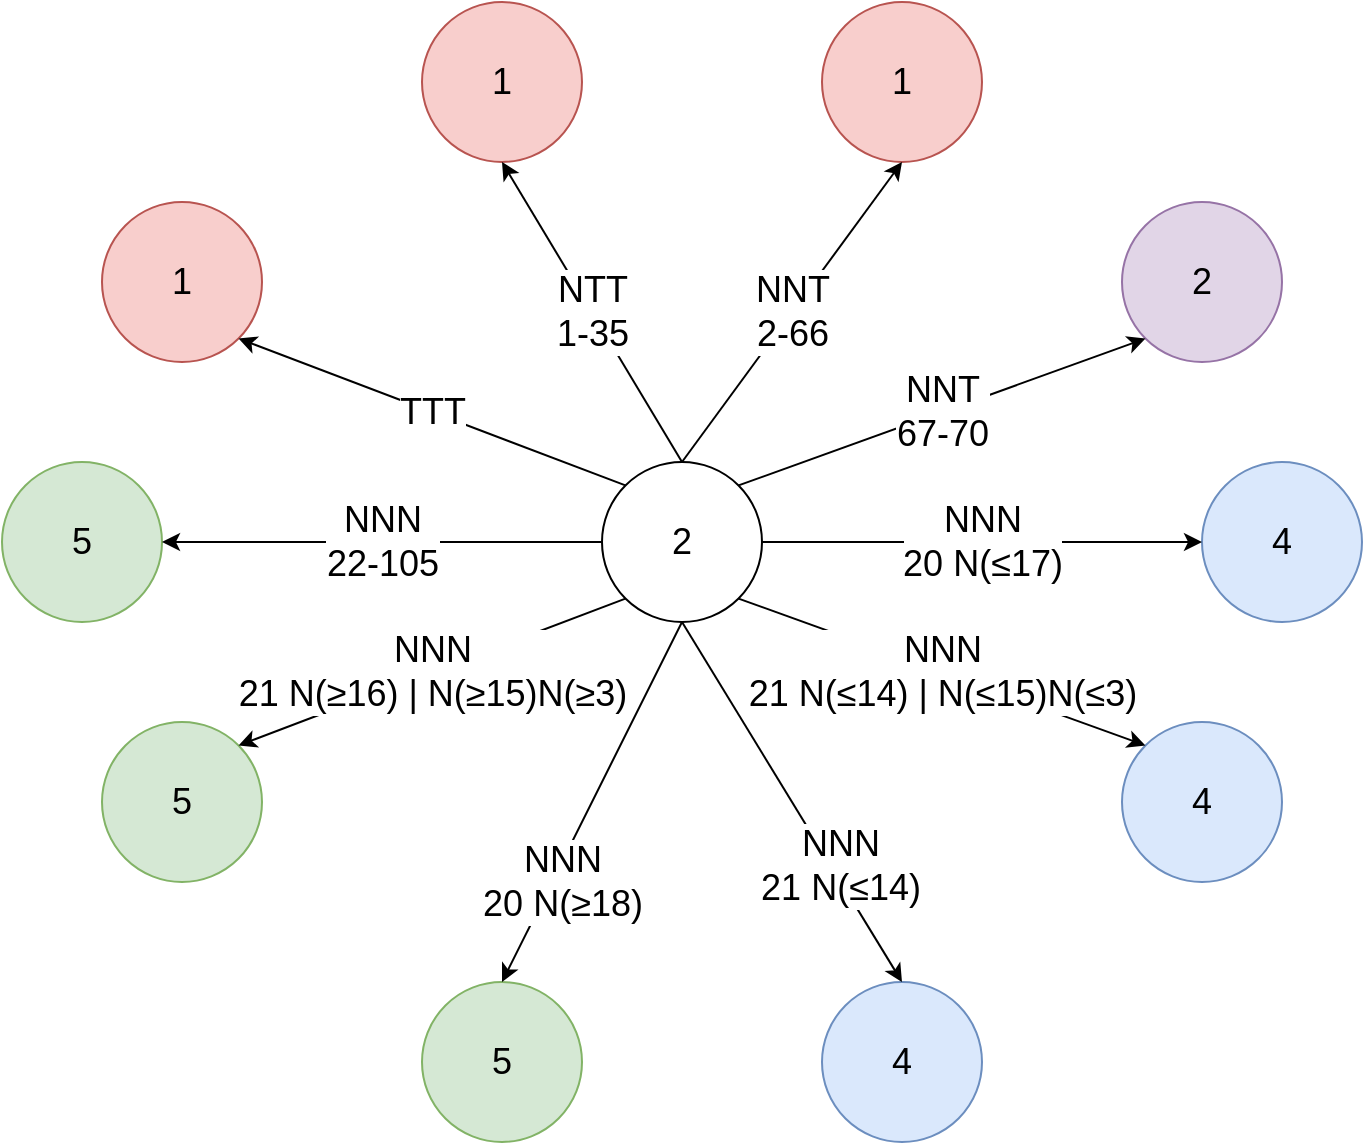 <mxfile version="21.2.2" type="device">
  <diagram name="Page-1" id="AHl4STi8qhLNb-HcpxUn">
    <mxGraphModel dx="2033" dy="1149" grid="1" gridSize="10" guides="1" tooltips="1" connect="1" arrows="1" fold="1" page="1" pageScale="1" pageWidth="850" pageHeight="1100" math="0" shadow="0">
      <root>
        <mxCell id="0" />
        <mxCell id="1" parent="0" />
        <mxCell id="Ewd7SPHfMNj54ojzdzi_-1" value="2" style="ellipse;whiteSpace=wrap;html=1;aspect=fixed;fontSize=18;" parent="1" vertex="1">
          <mxGeometry x="335" y="253" width="80" height="80" as="geometry" />
        </mxCell>
        <mxCell id="Ewd7SPHfMNj54ojzdzi_-2" value="1" style="ellipse;whiteSpace=wrap;html=1;aspect=fixed;fontSize=18;fillColor=#f8cecc;strokeColor=#b85450;" parent="1" vertex="1">
          <mxGeometry x="85" y="123" width="80" height="80" as="geometry" />
        </mxCell>
        <mxCell id="Ewd7SPHfMNj54ojzdzi_-3" value="1" style="ellipse;whiteSpace=wrap;html=1;aspect=fixed;fontSize=18;fillColor=#f8cecc;strokeColor=#b85450;" parent="1" vertex="1">
          <mxGeometry x="245" y="23" width="80" height="80" as="geometry" />
        </mxCell>
        <mxCell id="Ewd7SPHfMNj54ojzdzi_-4" value="4" style="ellipse;whiteSpace=wrap;html=1;aspect=fixed;fontSize=18;fillColor=#dae8fc;strokeColor=#6c8ebf;" parent="1" vertex="1">
          <mxGeometry x="635" y="253" width="80" height="80" as="geometry" />
        </mxCell>
        <mxCell id="Ewd7SPHfMNj54ojzdzi_-5" value="2" style="ellipse;whiteSpace=wrap;html=1;aspect=fixed;fontSize=18;fillColor=#e1d5e7;strokeColor=#9673a6;" parent="1" vertex="1">
          <mxGeometry x="595" y="123" width="80" height="80" as="geometry" />
        </mxCell>
        <mxCell id="Ewd7SPHfMNj54ojzdzi_-6" value="4" style="ellipse;whiteSpace=wrap;html=1;aspect=fixed;fontSize=18;fillColor=#dae8fc;strokeColor=#6c8ebf;" parent="1" vertex="1">
          <mxGeometry x="445" y="513" width="80" height="80" as="geometry" />
        </mxCell>
        <mxCell id="Ewd7SPHfMNj54ojzdzi_-7" value="5" style="ellipse;whiteSpace=wrap;html=1;aspect=fixed;fontSize=18;fillColor=#d5e8d4;strokeColor=#82b366;" parent="1" vertex="1">
          <mxGeometry x="35" y="253" width="80" height="80" as="geometry" />
        </mxCell>
        <mxCell id="Ewd7SPHfMNj54ojzdzi_-8" value="5" style="ellipse;whiteSpace=wrap;html=1;aspect=fixed;fontSize=18;fillColor=#d5e8d4;strokeColor=#82b366;" parent="1" vertex="1">
          <mxGeometry x="245" y="513" width="80" height="80" as="geometry" />
        </mxCell>
        <mxCell id="Ewd7SPHfMNj54ojzdzi_-9" value="5" style="ellipse;whiteSpace=wrap;html=1;aspect=fixed;fontSize=18;fillColor=#d5e8d4;strokeColor=#82b366;" parent="1" vertex="1">
          <mxGeometry x="85" y="383" width="80" height="80" as="geometry" />
        </mxCell>
        <mxCell id="Ewd7SPHfMNj54ojzdzi_-10" value="TTT" style="endArrow=classic;html=1;rounded=0;entryX=1;entryY=1;entryDx=0;entryDy=0;exitX=0;exitY=0;exitDx=0;exitDy=0;fontSize=18;" parent="1" source="Ewd7SPHfMNj54ojzdzi_-1" target="Ewd7SPHfMNj54ojzdzi_-2" edge="1">
          <mxGeometry x="-0.005" width="50" height="50" relative="1" as="geometry">
            <mxPoint x="295" y="413" as="sourcePoint" />
            <mxPoint x="345" y="363" as="targetPoint" />
            <mxPoint as="offset" />
          </mxGeometry>
        </mxCell>
        <mxCell id="Ewd7SPHfMNj54ojzdzi_-11" value="NTT&lt;br&gt;1-35" style="endArrow=classic;html=1;rounded=0;exitX=0.5;exitY=0;exitDx=0;exitDy=0;entryX=0.5;entryY=1;entryDx=0;entryDy=0;fontSize=18;" parent="1" source="Ewd7SPHfMNj54ojzdzi_-1" target="Ewd7SPHfMNj54ojzdzi_-3" edge="1">
          <mxGeometry width="50" height="50" relative="1" as="geometry">
            <mxPoint x="295" y="413" as="sourcePoint" />
            <mxPoint x="435" y="133" as="targetPoint" />
          </mxGeometry>
        </mxCell>
        <mxCell id="Ewd7SPHfMNj54ojzdzi_-12" value="NNT&lt;br style=&quot;font-size: 18px;&quot;&gt;67-70" style="endArrow=classic;html=1;rounded=0;entryX=0;entryY=1;entryDx=0;entryDy=0;exitX=1;exitY=0;exitDx=0;exitDy=0;fontSize=18;" parent="1" source="Ewd7SPHfMNj54ojzdzi_-1" target="Ewd7SPHfMNj54ojzdzi_-5" edge="1">
          <mxGeometry width="50" height="50" relative="1" as="geometry">
            <mxPoint x="295" y="413" as="sourcePoint" />
            <mxPoint x="345" y="363" as="targetPoint" />
          </mxGeometry>
        </mxCell>
        <mxCell id="Ewd7SPHfMNj54ojzdzi_-13" value="NNN&lt;br style=&quot;font-size: 18px;&quot;&gt;20 N(≤17)" style="endArrow=classic;html=1;rounded=0;entryX=0;entryY=0.5;entryDx=0;entryDy=0;exitX=1;exitY=0.5;exitDx=0;exitDy=0;fontSize=18;" parent="1" source="Ewd7SPHfMNj54ojzdzi_-1" target="Ewd7SPHfMNj54ojzdzi_-4" edge="1">
          <mxGeometry width="50" height="50" relative="1" as="geometry">
            <mxPoint x="295" y="413" as="sourcePoint" />
            <mxPoint x="345" y="363" as="targetPoint" />
          </mxGeometry>
        </mxCell>
        <mxCell id="Ewd7SPHfMNj54ojzdzi_-14" value="NNN&lt;br style=&quot;font-size: 18px;&quot;&gt;21 N(≤14)" style="endArrow=classic;html=1;rounded=0;entryX=0.5;entryY=0;entryDx=0;entryDy=0;exitX=0.5;exitY=1;exitDx=0;exitDy=0;fontSize=18;" parent="1" source="Ewd7SPHfMNj54ojzdzi_-1" target="Ewd7SPHfMNj54ojzdzi_-6" edge="1">
          <mxGeometry x="0.373" y="4" width="50" height="50" relative="1" as="geometry">
            <mxPoint x="295" y="413" as="sourcePoint" />
            <mxPoint x="345" y="363" as="targetPoint" />
            <mxPoint as="offset" />
          </mxGeometry>
        </mxCell>
        <mxCell id="Ewd7SPHfMNj54ojzdzi_-15" value="NNN&lt;br style=&quot;font-size: 18px;&quot;&gt;20 N(≥18)" style="endArrow=classic;html=1;rounded=0;exitX=0.5;exitY=1;exitDx=0;exitDy=0;entryX=0.5;entryY=0;entryDx=0;entryDy=0;fontSize=18;" parent="1" source="Ewd7SPHfMNj54ojzdzi_-1" target="Ewd7SPHfMNj54ojzdzi_-8" edge="1">
          <mxGeometry x="0.422" y="4" width="50" height="50" relative="1" as="geometry">
            <mxPoint x="295" y="413" as="sourcePoint" />
            <mxPoint x="345" y="363" as="targetPoint" />
            <mxPoint as="offset" />
          </mxGeometry>
        </mxCell>
        <mxCell id="Ewd7SPHfMNj54ojzdzi_-16" value="NNN&lt;br style=&quot;font-size: 18px;&quot;&gt;21 N(≥16) | N(≥15)N(≥3)" style="endArrow=classic;html=1;rounded=0;exitX=0;exitY=1;exitDx=0;exitDy=0;entryX=1;entryY=0;entryDx=0;entryDy=0;fontSize=18;" parent="1" source="Ewd7SPHfMNj54ojzdzi_-1" target="Ewd7SPHfMNj54ojzdzi_-9" edge="1">
          <mxGeometry width="50" height="50" relative="1" as="geometry">
            <mxPoint x="295" y="413" as="sourcePoint" />
            <mxPoint x="345" y="363" as="targetPoint" />
          </mxGeometry>
        </mxCell>
        <mxCell id="Ewd7SPHfMNj54ojzdzi_-17" value="NNN&lt;br style=&quot;font-size: 18px;&quot;&gt;22-105" style="endArrow=classic;html=1;rounded=0;exitX=0;exitY=0.5;exitDx=0;exitDy=0;entryX=1;entryY=0.5;entryDx=0;entryDy=0;fontSize=18;" parent="1" source="Ewd7SPHfMNj54ojzdzi_-1" target="Ewd7SPHfMNj54ojzdzi_-7" edge="1">
          <mxGeometry width="50" height="50" relative="1" as="geometry">
            <mxPoint x="295" y="413" as="sourcePoint" />
            <mxPoint x="345" y="363" as="targetPoint" />
          </mxGeometry>
        </mxCell>
        <mxCell id="GII92Zldkrk3Pcei2fr3-1" value="1" style="ellipse;whiteSpace=wrap;html=1;aspect=fixed;fontSize=18;fillColor=#f8cecc;strokeColor=#b85450;" vertex="1" parent="1">
          <mxGeometry x="445" y="23" width="80" height="80" as="geometry" />
        </mxCell>
        <mxCell id="GII92Zldkrk3Pcei2fr3-2" value="NNT&lt;br&gt;2-66" style="endArrow=classic;html=1;rounded=0;exitX=0.5;exitY=0;exitDx=0;exitDy=0;entryX=0.5;entryY=1;entryDx=0;entryDy=0;fontSize=18;" edge="1" parent="1" target="GII92Zldkrk3Pcei2fr3-1" source="Ewd7SPHfMNj54ojzdzi_-1">
          <mxGeometry width="50" height="50" relative="1" as="geometry">
            <mxPoint x="545" y="253" as="sourcePoint" />
            <mxPoint x="605" y="133" as="targetPoint" />
          </mxGeometry>
        </mxCell>
        <mxCell id="GII92Zldkrk3Pcei2fr3-3" value="4" style="ellipse;whiteSpace=wrap;html=1;aspect=fixed;fontSize=18;fillColor=#dae8fc;strokeColor=#6c8ebf;" vertex="1" parent="1">
          <mxGeometry x="595" y="383" width="80" height="80" as="geometry" />
        </mxCell>
        <mxCell id="GII92Zldkrk3Pcei2fr3-4" value="NNN&lt;br style=&quot;font-size: 18px;&quot;&gt;21 N(≤14) | N(≤15)N(≤3)" style="endArrow=classic;html=1;rounded=0;entryX=0;entryY=0;entryDx=0;entryDy=0;exitX=1;exitY=1;exitDx=0;exitDy=0;fontSize=18;" edge="1" parent="1" target="GII92Zldkrk3Pcei2fr3-3" source="Ewd7SPHfMNj54ojzdzi_-1">
          <mxGeometry x="-0.001" width="50" height="50" relative="1" as="geometry">
            <mxPoint x="505" y="233" as="sourcePoint" />
            <mxPoint x="475" y="263" as="targetPoint" />
            <mxPoint as="offset" />
          </mxGeometry>
        </mxCell>
      </root>
    </mxGraphModel>
  </diagram>
</mxfile>
